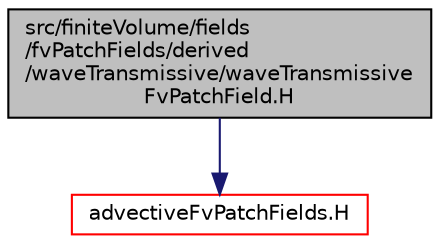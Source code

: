 digraph "src/finiteVolume/fields/fvPatchFields/derived/waveTransmissive/waveTransmissiveFvPatchField.H"
{
  bgcolor="transparent";
  edge [fontname="Helvetica",fontsize="10",labelfontname="Helvetica",labelfontsize="10"];
  node [fontname="Helvetica",fontsize="10",shape=record];
  Node1 [label="src/finiteVolume/fields\l/fvPatchFields/derived\l/waveTransmissive/waveTransmissive\lFvPatchField.H",height=0.2,width=0.4,color="black", fillcolor="grey75", style="filled", fontcolor="black"];
  Node1 -> Node2 [color="midnightblue",fontsize="10",style="solid",fontname="Helvetica"];
  Node2 [label="advectiveFvPatchFields.H",height=0.2,width=0.4,color="red",URL="$a05279.html"];
}
